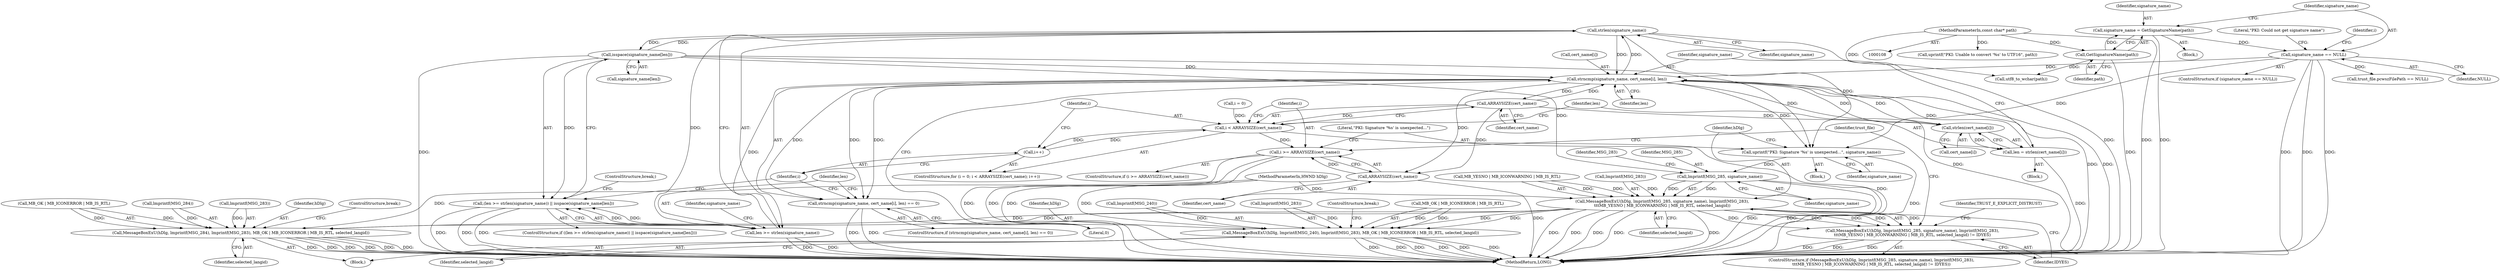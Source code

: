 digraph "0_rufus_c3c39f7f8a11f612c4ebf7affce25ec6928eb1cb@API" {
"1000181" [label="(Call,strlen(signature_name))"];
"1000183" [label="(Call,isspace(signature_name[len]))"];
"1000181" [label="(Call,strlen(signature_name))"];
"1000169" [label="(Call,strncmp(signature_name, cert_name[i], len))"];
"1000130" [label="(Call,signature_name == NULL)"];
"1000125" [label="(Call,signature_name = GetSignatureName(path))"];
"1000127" [label="(Call,GetSignatureName(path))"];
"1000110" [label="(MethodParameterIn,const char* path)"];
"1000163" [label="(Call,strlen(cert_name[i]))"];
"1000156" [label="(Call,ARRAYSIZE(cert_name))"];
"1000161" [label="(Call,len = strlen(cert_name[i]))"];
"1000154" [label="(Call,i < ARRAYSIZE(cert_name))"];
"1000158" [label="(Call,i++)"];
"1000189" [label="(Call,i >= ARRAYSIZE(cert_name))"];
"1000191" [label="(Call,ARRAYSIZE(cert_name))"];
"1000168" [label="(Call,strncmp(signature_name, cert_name[i], len) == 0)"];
"1000179" [label="(Call,len >= strlen(signature_name))"];
"1000178" [label="(Call,(len >= strlen(signature_name)) || isspace(signature_name[len]))"];
"1000194" [label="(Call,uprintf(\"PKI: Signature '%s' is unexpected...\", signature_name))"];
"1000201" [label="(Call,lmprintf(MSG_285, signature_name))"];
"1000199" [label="(Call,MessageBoxExU(hDlg, lmprintf(MSG_285, signature_name), lmprintf(MSG_283),\n\t\t\tMB_YESNO | MB_ICONWARNING | MB_IS_RTL, selected_langid))"];
"1000198" [label="(Call,MessageBoxExU(hDlg, lmprintf(MSG_285, signature_name), lmprintf(MSG_283),\n\t\t\tMB_YESNO | MB_ICONWARNING | MB_IS_RTL, selected_langid) != IDYES)"];
"1000299" [label="(Call,MessageBoxExU(hDlg, lmprintf(MSG_284), lmprintf(MSG_283), MB_OK | MB_ICONERROR | MB_IS_RTL, selected_langid))"];
"1000316" [label="(Call,MessageBoxExU(hDlg, lmprintf(MSG_240), lmprintf(MSG_283), MB_OK | MB_ICONERROR | MB_IS_RTL, selected_langid))"];
"1000135" [label="(Literal,\"PKI: Could not get signature name\")"];
"1000150" [label="(ControlStructure,for (i = 0; i < ARRAYSIZE(cert_name); i++))"];
"1000156" [label="(Call,ARRAYSIZE(cert_name))"];
"1000163" [label="(Call,strlen(cert_name[i]))"];
"1000191" [label="(Call,ARRAYSIZE(cert_name))"];
"1000161" [label="(Call,len = strlen(cert_name[i]))"];
"1000320" [label="(Call,lmprintf(MSG_283))"];
"1000303" [label="(Call,lmprintf(MSG_283))"];
"1000199" [label="(Call,MessageBoxExU(hDlg, lmprintf(MSG_285, signature_name), lmprintf(MSG_283),\n\t\t\tMB_YESNO | MB_ICONWARNING | MB_IS_RTL, selected_langid))"];
"1000179" [label="(Call,len >= strlen(signature_name))"];
"1000192" [label="(Identifier,cert_name)"];
"1000125" [label="(Call,signature_name = GetSignatureName(path))"];
"1000292" [label="(Block,)"];
"1000154" [label="(Call,i < ARRAYSIZE(cert_name))"];
"1000196" [label="(Identifier,signature_name)"];
"1000327" [label="(Identifier,selected_langid)"];
"1000183" [label="(Call,isspace(signature_name[len]))"];
"1000212" [label="(Identifier,IDYES)"];
"1000228" [label="(Call,trust_file.pcwszFilePath == NULL)"];
"1000185" [label="(Identifier,signature_name)"];
"1000300" [label="(Identifier,hDlg)"];
"1000127" [label="(Call,GetSignatureName(path))"];
"1000132" [label="(Identifier,NULL)"];
"1000177" [label="(ControlStructure,if ((len >= strlen(signature_name)) || isspace(signature_name[len])))"];
"1000328" [label="(ControlStructure,break;)"];
"1000203" [label="(Identifier,signature_name)"];
"1000211" [label="(Identifier,selected_langid)"];
"1000170" [label="(Identifier,signature_name)"];
"1000299" [label="(Call,MessageBoxExU(hDlg, lmprintf(MSG_284), lmprintf(MSG_283), MB_OK | MB_ICONERROR | MB_IS_RTL, selected_langid))"];
"1000167" [label="(ControlStructure,if (strncmp(signature_name, cert_name[i], len) == 0))"];
"1000205" [label="(Identifier,MSG_283)"];
"1000131" [label="(Identifier,signature_name)"];
"1000318" [label="(Call,lmprintf(MSG_240))"];
"1000174" [label="(Identifier,len)"];
"1000164" [label="(Call,cert_name[i])"];
"1000184" [label="(Call,signature_name[len])"];
"1000190" [label="(Identifier,i)"];
"1000182" [label="(Identifier,signature_name)"];
"1000151" [label="(Call,i = 0)"];
"1000126" [label="(Identifier,signature_name)"];
"1000160" [label="(Block,)"];
"1000217" [label="(Identifier,trust_file)"];
"1000157" [label="(Identifier,cert_name)"];
"1000129" [label="(ControlStructure,if (signature_name == NULL))"];
"1000128" [label="(Identifier,path)"];
"1000158" [label="(Call,i++)"];
"1000111" [label="(Block,)"];
"1000225" [label="(Call,utf8_to_wchar(path))"];
"1000187" [label="(ControlStructure,break;)"];
"1000311" [label="(ControlStructure,break;)"];
"1000201" [label="(Call,lmprintf(MSG_285, signature_name))"];
"1000317" [label="(Identifier,hDlg)"];
"1000130" [label="(Call,signature_name == NULL)"];
"1000169" [label="(Call,strncmp(signature_name, cert_name[i], len))"];
"1000189" [label="(Call,i >= ARRAYSIZE(cert_name))"];
"1000109" [label="(MethodParameterIn,HWND hDlg)"];
"1000168" [label="(Call,strncmp(signature_name, cert_name[i], len) == 0)"];
"1000188" [label="(ControlStructure,if (i >= ARRAYSIZE(cert_name)))"];
"1000181" [label="(Call,strlen(signature_name))"];
"1000200" [label="(Identifier,hDlg)"];
"1000322" [label="(Call,MB_OK | MB_ICONERROR | MB_IS_RTL)"];
"1000159" [label="(Identifier,i)"];
"1000206" [label="(Call,MB_YESNO | MB_ICONWARNING | MB_IS_RTL)"];
"1000310" [label="(Identifier,selected_langid)"];
"1000110" [label="(MethodParameterIn,const char* path)"];
"1000195" [label="(Literal,\"PKI: Signature '%s' is unexpected...\")"];
"1000180" [label="(Identifier,len)"];
"1000234" [label="(Call,uprintf(\"PKI: Unable to convert '%s' to UTF16\", path))"];
"1000202" [label="(Identifier,MSG_285)"];
"1000198" [label="(Call,MessageBoxExU(hDlg, lmprintf(MSG_285, signature_name), lmprintf(MSG_283),\n\t\t\tMB_YESNO | MB_ICONWARNING | MB_IS_RTL, selected_langid) != IDYES)"];
"1000197" [label="(ControlStructure,if (MessageBoxExU(hDlg, lmprintf(MSG_285, signature_name), lmprintf(MSG_283),\n\t\t\tMB_YESNO | MB_ICONWARNING | MB_IS_RTL, selected_langid) != IDYES))"];
"1000331" [label="(MethodReturn,LONG)"];
"1000175" [label="(Literal,0)"];
"1000162" [label="(Identifier,len)"];
"1000155" [label="(Identifier,i)"];
"1000194" [label="(Call,uprintf(\"PKI: Signature '%s' is unexpected...\", signature_name))"];
"1000204" [label="(Call,lmprintf(MSG_283))"];
"1000214" [label="(Identifier,TRUST_E_EXPLICIT_DISTRUST)"];
"1000305" [label="(Call,MB_OK | MB_ICONERROR | MB_IS_RTL)"];
"1000178" [label="(Call,(len >= strlen(signature_name)) || isspace(signature_name[len]))"];
"1000301" [label="(Call,lmprintf(MSG_284))"];
"1000193" [label="(Block,)"];
"1000316" [label="(Call,MessageBoxExU(hDlg, lmprintf(MSG_240), lmprintf(MSG_283), MB_OK | MB_ICONERROR | MB_IS_RTL, selected_langid))"];
"1000152" [label="(Identifier,i)"];
"1000171" [label="(Call,cert_name[i])"];
"1000181" -> "1000179"  [label="AST: "];
"1000181" -> "1000182"  [label="CFG: "];
"1000182" -> "1000181"  [label="AST: "];
"1000179" -> "1000181"  [label="CFG: "];
"1000181" -> "1000331"  [label="DDG: "];
"1000181" -> "1000169"  [label="DDG: "];
"1000181" -> "1000179"  [label="DDG: "];
"1000183" -> "1000181"  [label="DDG: "];
"1000169" -> "1000181"  [label="DDG: "];
"1000181" -> "1000183"  [label="DDG: "];
"1000181" -> "1000194"  [label="DDG: "];
"1000183" -> "1000178"  [label="AST: "];
"1000183" -> "1000184"  [label="CFG: "];
"1000184" -> "1000183"  [label="AST: "];
"1000178" -> "1000183"  [label="CFG: "];
"1000183" -> "1000331"  [label="DDG: "];
"1000183" -> "1000169"  [label="DDG: "];
"1000183" -> "1000178"  [label="DDG: "];
"1000183" -> "1000194"  [label="DDG: "];
"1000183" -> "1000201"  [label="DDG: "];
"1000169" -> "1000168"  [label="AST: "];
"1000169" -> "1000174"  [label="CFG: "];
"1000170" -> "1000169"  [label="AST: "];
"1000171" -> "1000169"  [label="AST: "];
"1000174" -> "1000169"  [label="AST: "];
"1000175" -> "1000169"  [label="CFG: "];
"1000169" -> "1000331"  [label="DDG: "];
"1000169" -> "1000331"  [label="DDG: "];
"1000169" -> "1000331"  [label="DDG: "];
"1000169" -> "1000156"  [label="DDG: "];
"1000169" -> "1000163"  [label="DDG: "];
"1000169" -> "1000168"  [label="DDG: "];
"1000169" -> "1000168"  [label="DDG: "];
"1000169" -> "1000168"  [label="DDG: "];
"1000130" -> "1000169"  [label="DDG: "];
"1000163" -> "1000169"  [label="DDG: "];
"1000156" -> "1000169"  [label="DDG: "];
"1000161" -> "1000169"  [label="DDG: "];
"1000169" -> "1000179"  [label="DDG: "];
"1000169" -> "1000191"  [label="DDG: "];
"1000169" -> "1000194"  [label="DDG: "];
"1000130" -> "1000129"  [label="AST: "];
"1000130" -> "1000132"  [label="CFG: "];
"1000131" -> "1000130"  [label="AST: "];
"1000132" -> "1000130"  [label="AST: "];
"1000135" -> "1000130"  [label="CFG: "];
"1000152" -> "1000130"  [label="CFG: "];
"1000130" -> "1000331"  [label="DDG: "];
"1000130" -> "1000331"  [label="DDG: "];
"1000130" -> "1000331"  [label="DDG: "];
"1000125" -> "1000130"  [label="DDG: "];
"1000130" -> "1000194"  [label="DDG: "];
"1000130" -> "1000228"  [label="DDG: "];
"1000125" -> "1000111"  [label="AST: "];
"1000125" -> "1000127"  [label="CFG: "];
"1000126" -> "1000125"  [label="AST: "];
"1000127" -> "1000125"  [label="AST: "];
"1000131" -> "1000125"  [label="CFG: "];
"1000125" -> "1000331"  [label="DDG: "];
"1000127" -> "1000125"  [label="DDG: "];
"1000127" -> "1000128"  [label="CFG: "];
"1000128" -> "1000127"  [label="AST: "];
"1000127" -> "1000331"  [label="DDG: "];
"1000110" -> "1000127"  [label="DDG: "];
"1000127" -> "1000225"  [label="DDG: "];
"1000110" -> "1000108"  [label="AST: "];
"1000110" -> "1000331"  [label="DDG: "];
"1000110" -> "1000225"  [label="DDG: "];
"1000110" -> "1000234"  [label="DDG: "];
"1000163" -> "1000161"  [label="AST: "];
"1000163" -> "1000164"  [label="CFG: "];
"1000164" -> "1000163"  [label="AST: "];
"1000161" -> "1000163"  [label="CFG: "];
"1000163" -> "1000161"  [label="DDG: "];
"1000156" -> "1000163"  [label="DDG: "];
"1000156" -> "1000154"  [label="AST: "];
"1000156" -> "1000157"  [label="CFG: "];
"1000157" -> "1000156"  [label="AST: "];
"1000154" -> "1000156"  [label="CFG: "];
"1000156" -> "1000154"  [label="DDG: "];
"1000156" -> "1000191"  [label="DDG: "];
"1000161" -> "1000160"  [label="AST: "];
"1000162" -> "1000161"  [label="AST: "];
"1000170" -> "1000161"  [label="CFG: "];
"1000161" -> "1000331"  [label="DDG: "];
"1000154" -> "1000150"  [label="AST: "];
"1000155" -> "1000154"  [label="AST: "];
"1000162" -> "1000154"  [label="CFG: "];
"1000190" -> "1000154"  [label="CFG: "];
"1000154" -> "1000331"  [label="DDG: "];
"1000158" -> "1000154"  [label="DDG: "];
"1000151" -> "1000154"  [label="DDG: "];
"1000154" -> "1000158"  [label="DDG: "];
"1000154" -> "1000189"  [label="DDG: "];
"1000158" -> "1000150"  [label="AST: "];
"1000158" -> "1000159"  [label="CFG: "];
"1000159" -> "1000158"  [label="AST: "];
"1000155" -> "1000158"  [label="CFG: "];
"1000189" -> "1000188"  [label="AST: "];
"1000189" -> "1000191"  [label="CFG: "];
"1000190" -> "1000189"  [label="AST: "];
"1000191" -> "1000189"  [label="AST: "];
"1000195" -> "1000189"  [label="CFG: "];
"1000217" -> "1000189"  [label="CFG: "];
"1000189" -> "1000331"  [label="DDG: "];
"1000189" -> "1000331"  [label="DDG: "];
"1000189" -> "1000331"  [label="DDG: "];
"1000191" -> "1000189"  [label="DDG: "];
"1000191" -> "1000192"  [label="CFG: "];
"1000192" -> "1000191"  [label="AST: "];
"1000191" -> "1000331"  [label="DDG: "];
"1000168" -> "1000167"  [label="AST: "];
"1000168" -> "1000175"  [label="CFG: "];
"1000175" -> "1000168"  [label="AST: "];
"1000180" -> "1000168"  [label="CFG: "];
"1000159" -> "1000168"  [label="CFG: "];
"1000168" -> "1000331"  [label="DDG: "];
"1000168" -> "1000331"  [label="DDG: "];
"1000179" -> "1000178"  [label="AST: "];
"1000180" -> "1000179"  [label="AST: "];
"1000185" -> "1000179"  [label="CFG: "];
"1000178" -> "1000179"  [label="CFG: "];
"1000179" -> "1000331"  [label="DDG: "];
"1000179" -> "1000331"  [label="DDG: "];
"1000179" -> "1000178"  [label="DDG: "];
"1000179" -> "1000178"  [label="DDG: "];
"1000178" -> "1000177"  [label="AST: "];
"1000187" -> "1000178"  [label="CFG: "];
"1000159" -> "1000178"  [label="CFG: "];
"1000178" -> "1000331"  [label="DDG: "];
"1000178" -> "1000331"  [label="DDG: "];
"1000178" -> "1000331"  [label="DDG: "];
"1000194" -> "1000193"  [label="AST: "];
"1000194" -> "1000196"  [label="CFG: "];
"1000195" -> "1000194"  [label="AST: "];
"1000196" -> "1000194"  [label="AST: "];
"1000200" -> "1000194"  [label="CFG: "];
"1000194" -> "1000331"  [label="DDG: "];
"1000194" -> "1000201"  [label="DDG: "];
"1000201" -> "1000199"  [label="AST: "];
"1000201" -> "1000203"  [label="CFG: "];
"1000202" -> "1000201"  [label="AST: "];
"1000203" -> "1000201"  [label="AST: "];
"1000205" -> "1000201"  [label="CFG: "];
"1000201" -> "1000331"  [label="DDG: "];
"1000201" -> "1000331"  [label="DDG: "];
"1000201" -> "1000199"  [label="DDG: "];
"1000201" -> "1000199"  [label="DDG: "];
"1000199" -> "1000198"  [label="AST: "];
"1000199" -> "1000211"  [label="CFG: "];
"1000200" -> "1000199"  [label="AST: "];
"1000204" -> "1000199"  [label="AST: "];
"1000206" -> "1000199"  [label="AST: "];
"1000211" -> "1000199"  [label="AST: "];
"1000212" -> "1000199"  [label="CFG: "];
"1000199" -> "1000331"  [label="DDG: "];
"1000199" -> "1000331"  [label="DDG: "];
"1000199" -> "1000331"  [label="DDG: "];
"1000199" -> "1000331"  [label="DDG: "];
"1000199" -> "1000331"  [label="DDG: "];
"1000199" -> "1000198"  [label="DDG: "];
"1000199" -> "1000198"  [label="DDG: "];
"1000199" -> "1000198"  [label="DDG: "];
"1000199" -> "1000198"  [label="DDG: "];
"1000199" -> "1000198"  [label="DDG: "];
"1000109" -> "1000199"  [label="DDG: "];
"1000204" -> "1000199"  [label="DDG: "];
"1000206" -> "1000199"  [label="DDG: "];
"1000206" -> "1000199"  [label="DDG: "];
"1000199" -> "1000299"  [label="DDG: "];
"1000199" -> "1000299"  [label="DDG: "];
"1000199" -> "1000316"  [label="DDG: "];
"1000199" -> "1000316"  [label="DDG: "];
"1000198" -> "1000197"  [label="AST: "];
"1000198" -> "1000212"  [label="CFG: "];
"1000212" -> "1000198"  [label="AST: "];
"1000214" -> "1000198"  [label="CFG: "];
"1000217" -> "1000198"  [label="CFG: "];
"1000198" -> "1000331"  [label="DDG: "];
"1000198" -> "1000331"  [label="DDG: "];
"1000198" -> "1000331"  [label="DDG: "];
"1000299" -> "1000292"  [label="AST: "];
"1000299" -> "1000310"  [label="CFG: "];
"1000300" -> "1000299"  [label="AST: "];
"1000301" -> "1000299"  [label="AST: "];
"1000303" -> "1000299"  [label="AST: "];
"1000305" -> "1000299"  [label="AST: "];
"1000310" -> "1000299"  [label="AST: "];
"1000311" -> "1000299"  [label="CFG: "];
"1000299" -> "1000331"  [label="DDG: "];
"1000299" -> "1000331"  [label="DDG: "];
"1000299" -> "1000331"  [label="DDG: "];
"1000299" -> "1000331"  [label="DDG: "];
"1000299" -> "1000331"  [label="DDG: "];
"1000299" -> "1000331"  [label="DDG: "];
"1000109" -> "1000299"  [label="DDG: "];
"1000301" -> "1000299"  [label="DDG: "];
"1000303" -> "1000299"  [label="DDG: "];
"1000305" -> "1000299"  [label="DDG: "];
"1000305" -> "1000299"  [label="DDG: "];
"1000316" -> "1000292"  [label="AST: "];
"1000316" -> "1000327"  [label="CFG: "];
"1000317" -> "1000316"  [label="AST: "];
"1000318" -> "1000316"  [label="AST: "];
"1000320" -> "1000316"  [label="AST: "];
"1000322" -> "1000316"  [label="AST: "];
"1000327" -> "1000316"  [label="AST: "];
"1000328" -> "1000316"  [label="CFG: "];
"1000316" -> "1000331"  [label="DDG: "];
"1000316" -> "1000331"  [label="DDG: "];
"1000316" -> "1000331"  [label="DDG: "];
"1000316" -> "1000331"  [label="DDG: "];
"1000316" -> "1000331"  [label="DDG: "];
"1000316" -> "1000331"  [label="DDG: "];
"1000109" -> "1000316"  [label="DDG: "];
"1000318" -> "1000316"  [label="DDG: "];
"1000320" -> "1000316"  [label="DDG: "];
"1000322" -> "1000316"  [label="DDG: "];
"1000322" -> "1000316"  [label="DDG: "];
}
